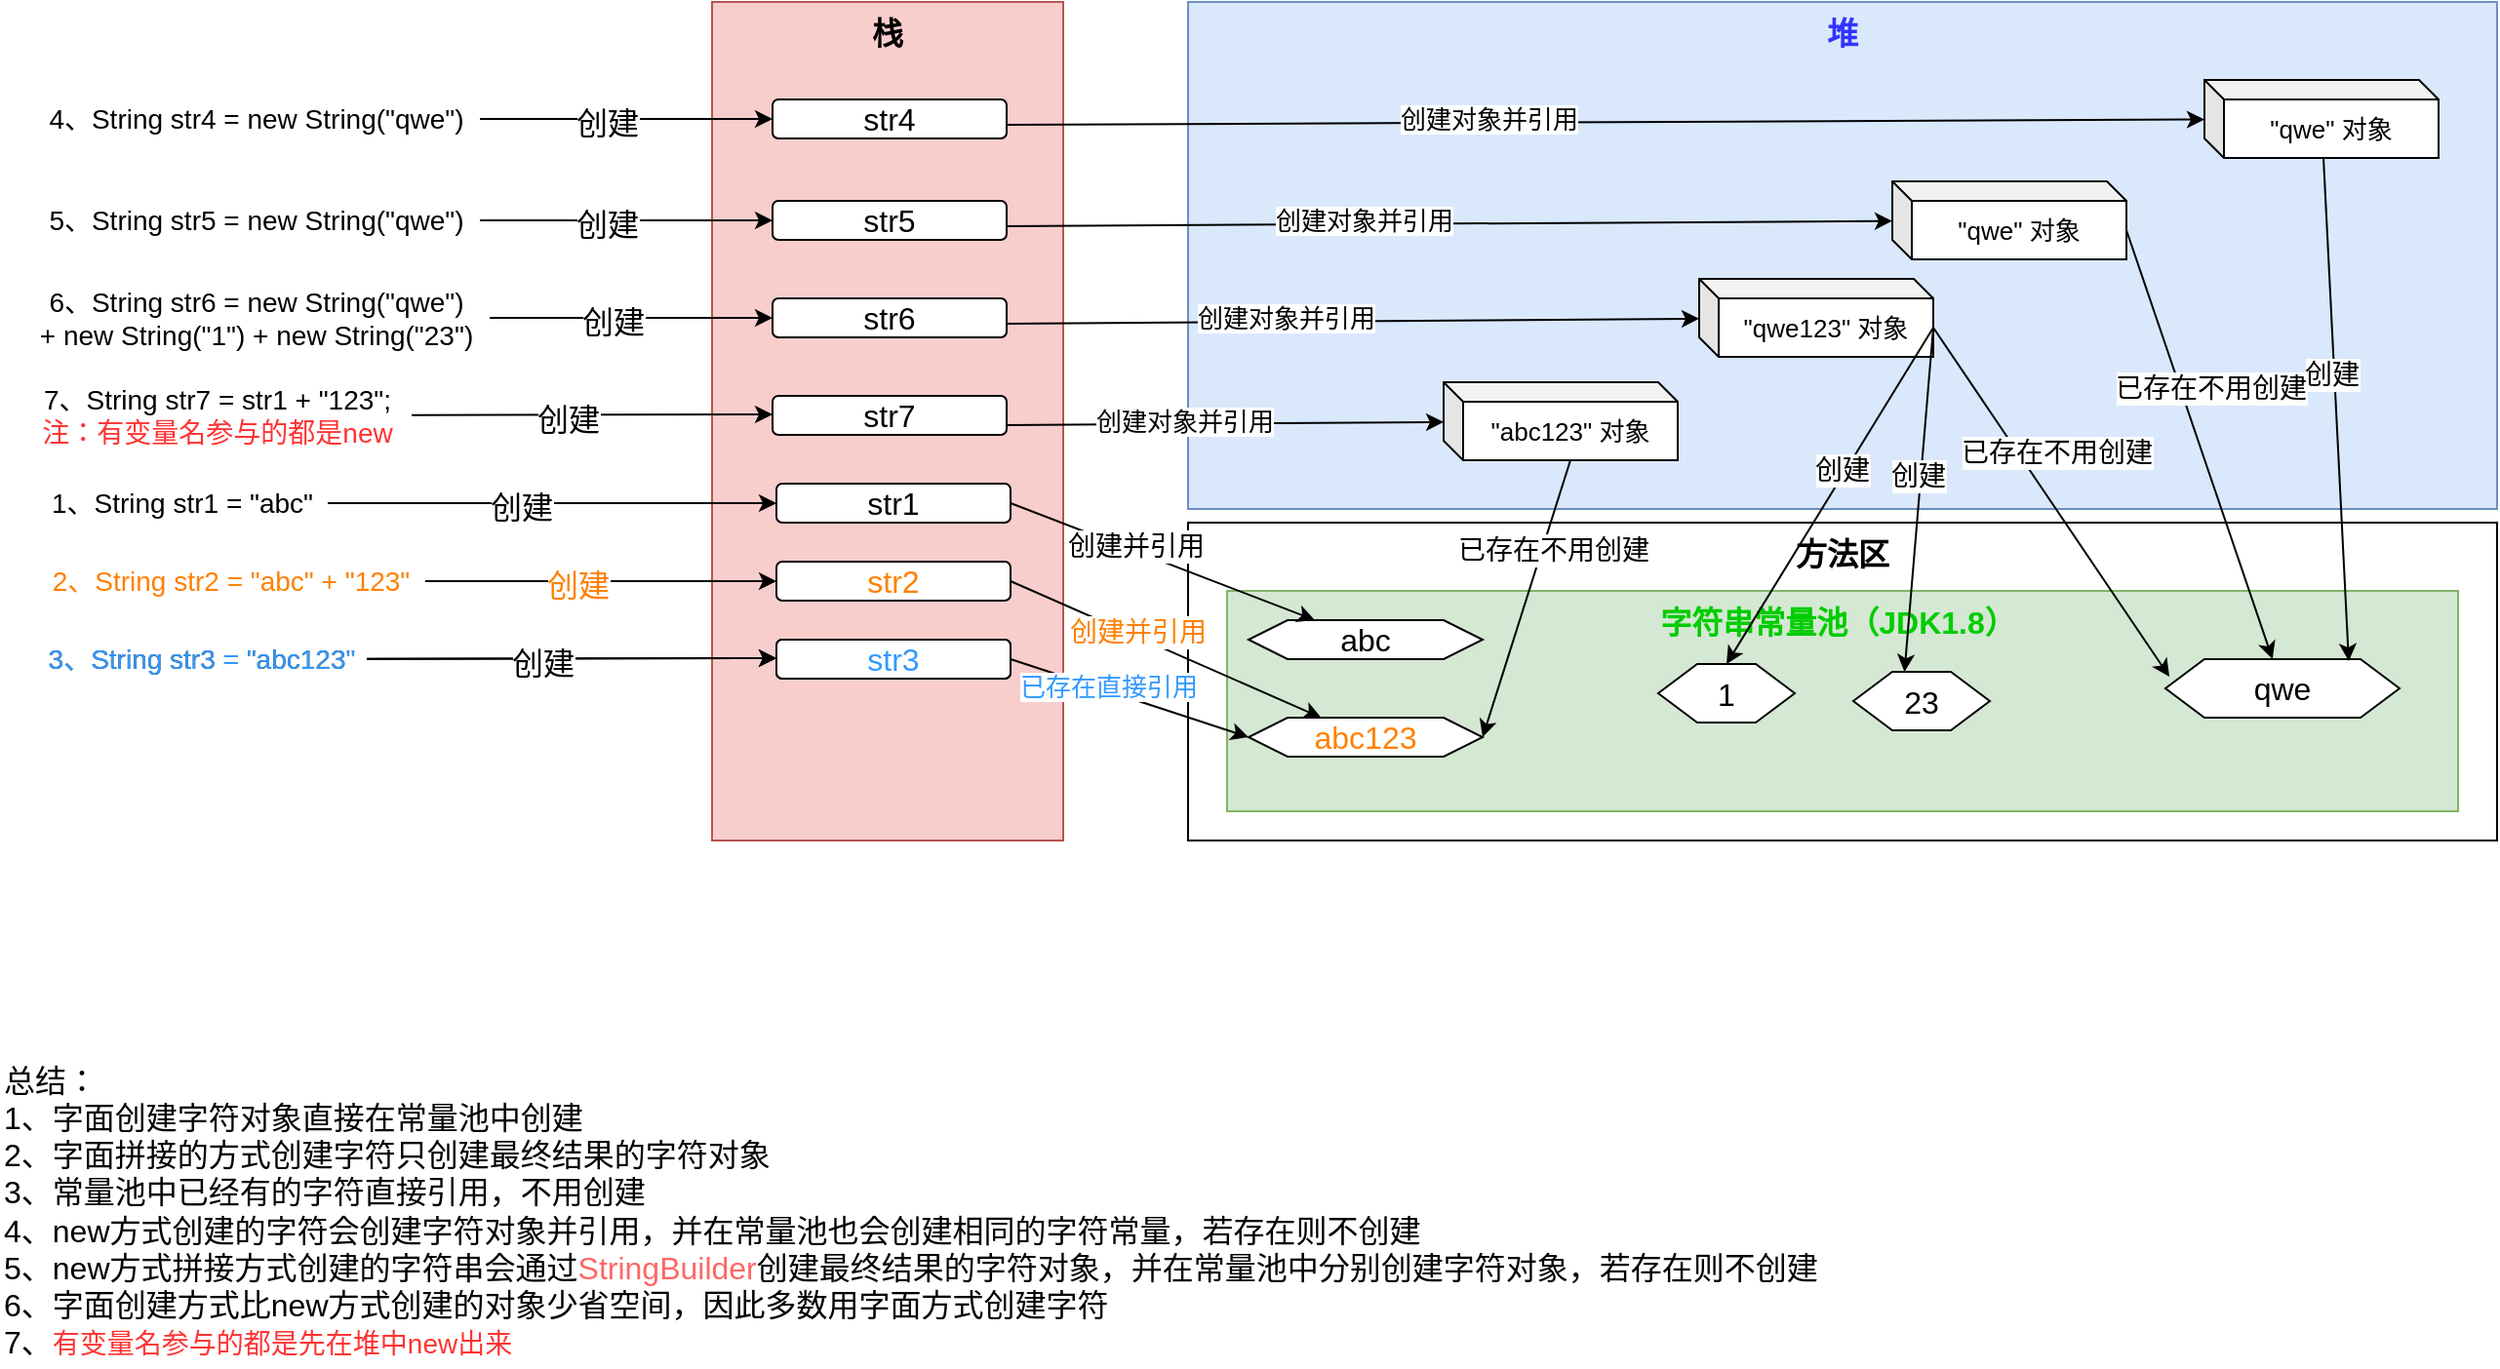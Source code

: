 <mxfile version="13.6.10" type="github">
  <diagram id="ncnsrwpVO72hItX7OUJh" name="String字符串创建">
    <mxGraphModel dx="2274" dy="762" grid="1" gridSize="10" guides="1" tooltips="1" connect="1" arrows="1" fold="1" page="1" pageScale="1" pageWidth="827" pageHeight="1169" math="0" shadow="0">
      <root>
        <mxCell id="0" />
        <mxCell id="1" parent="0" />
        <mxCell id="b4XtInaoXHlMPT_Rdzl1-1" value="栈" style="rounded=0;whiteSpace=wrap;html=1;align=center;verticalAlign=top;fontSize=16;fontStyle=1;fillColor=#f8cecc;strokeColor=#b85450;" parent="1" vertex="1">
          <mxGeometry x="-305" y="70" width="180" height="430" as="geometry" />
        </mxCell>
        <mxCell id="b4XtInaoXHlMPT_Rdzl1-2" value="&lt;font color=&quot;#3333ff&quot;&gt;堆&lt;/font&gt;" style="rounded=0;whiteSpace=wrap;html=1;align=center;verticalAlign=top;fontSize=16;fontStyle=1;fillColor=#dae8fc;strokeColor=#6c8ebf;" parent="1" vertex="1">
          <mxGeometry x="-61" y="70" width="671" height="260" as="geometry" />
        </mxCell>
        <mxCell id="b4XtInaoXHlMPT_Rdzl1-3" value="&lt;font color=&quot;#000000&quot;&gt;1、String str1 = &quot;abc&quot;&lt;/font&gt;" style="text;html=1;align=center;verticalAlign=middle;resizable=0;points=[];autosize=1;fontSize=14;fontColor=#FF3333;" parent="1" vertex="1">
          <mxGeometry x="-652" y="317" width="150" height="20" as="geometry" />
        </mxCell>
        <mxCell id="b4XtInaoXHlMPT_Rdzl1-4" value="方法区" style="rounded=0;whiteSpace=wrap;html=1;align=center;verticalAlign=top;fontSize=16;fontStyle=1" parent="1" vertex="1">
          <mxGeometry x="-61" y="337" width="671" height="163" as="geometry" />
        </mxCell>
        <mxCell id="b4XtInaoXHlMPT_Rdzl1-5" value="&lt;font color=&quot;#00cc00&quot;&gt;字符串常量池（JDK1.8）&amp;nbsp;&lt;/font&gt;" style="rounded=0;whiteSpace=wrap;html=1;align=center;verticalAlign=top;fontSize=16;fontStyle=1;fillColor=#d5e8d4;strokeColor=#82b366;" parent="1" vertex="1">
          <mxGeometry x="-41" y="372" width="631" height="113" as="geometry" />
        </mxCell>
        <mxCell id="b4XtInaoXHlMPT_Rdzl1-6" value="" style="endArrow=classic;html=1;fontSize=16;" parent="1" source="b4XtInaoXHlMPT_Rdzl1-3" target="b4XtInaoXHlMPT_Rdzl1-9" edge="1">
          <mxGeometry width="50" height="50" relative="1" as="geometry">
            <mxPoint x="28" y="227" as="sourcePoint" />
            <mxPoint x="78" y="177" as="targetPoint" />
          </mxGeometry>
        </mxCell>
        <mxCell id="b4XtInaoXHlMPT_Rdzl1-11" value="创建" style="edgeLabel;html=1;align=center;verticalAlign=middle;resizable=0;points=[];fontSize=16;" parent="b4XtInaoXHlMPT_Rdzl1-6" vertex="1" connectable="0">
          <mxGeometry x="-0.141" y="-2" relative="1" as="geometry">
            <mxPoint as="offset" />
          </mxGeometry>
        </mxCell>
        <mxCell id="b4XtInaoXHlMPT_Rdzl1-9" value="str1" style="rounded=1;whiteSpace=wrap;html=1;fontSize=16;align=center;" parent="1" vertex="1">
          <mxGeometry x="-272" y="317" width="120" height="20" as="geometry" />
        </mxCell>
        <mxCell id="b4XtInaoXHlMPT_Rdzl1-12" value="&lt;font&gt;2、String str2 = &quot;abc&quot; + &quot;123&quot;&lt;/font&gt;" style="text;html=1;align=center;verticalAlign=middle;resizable=0;points=[];autosize=1;fontSize=14;fontColor=#FF8000;" parent="1" vertex="1">
          <mxGeometry x="-652" y="357" width="200" height="20" as="geometry" />
        </mxCell>
        <mxCell id="b4XtInaoXHlMPT_Rdzl1-14" value="str2" style="rounded=1;whiteSpace=wrap;html=1;fontSize=16;align=center;fontColor=#FF8000;" parent="1" vertex="1">
          <mxGeometry x="-272" y="357" width="120" height="20" as="geometry" />
        </mxCell>
        <mxCell id="b4XtInaoXHlMPT_Rdzl1-17" value="abc" style="shape=hexagon;perimeter=hexagonPerimeter2;whiteSpace=wrap;html=1;fixedSize=1;fontSize=16;fontColor=#000000;align=center;" parent="1" vertex="1">
          <mxGeometry x="-30" y="387" width="120" height="20" as="geometry" />
        </mxCell>
        <mxCell id="b4XtInaoXHlMPT_Rdzl1-18" value="abc123" style="shape=hexagon;perimeter=hexagonPerimeter2;whiteSpace=wrap;html=1;fixedSize=1;fontSize=16;align=center;fontColor=#FF8000;" parent="1" vertex="1">
          <mxGeometry x="-30" y="437" width="120" height="20" as="geometry" />
        </mxCell>
        <mxCell id="b4XtInaoXHlMPT_Rdzl1-19" value="" style="endArrow=classic;html=1;fontSize=16;entryX=0;entryY=0.5;entryDx=0;entryDy=0;fontColor=#FF8000;" parent="1" source="b4XtInaoXHlMPT_Rdzl1-12" target="b4XtInaoXHlMPT_Rdzl1-14" edge="1">
          <mxGeometry width="50" height="50" relative="1" as="geometry">
            <mxPoint x="-462" y="407" as="sourcePoint" />
            <mxPoint x="-292" y="407" as="targetPoint" />
          </mxGeometry>
        </mxCell>
        <mxCell id="b4XtInaoXHlMPT_Rdzl1-20" value="创建" style="edgeLabel;html=1;align=center;verticalAlign=middle;resizable=0;points=[];fontSize=16;fontColor=#FF8000;" parent="b4XtInaoXHlMPT_Rdzl1-19" vertex="1" connectable="0">
          <mxGeometry x="-0.141" y="-2" relative="1" as="geometry">
            <mxPoint as="offset" />
          </mxGeometry>
        </mxCell>
        <mxCell id="b4XtInaoXHlMPT_Rdzl1-23" value="&lt;font color=&quot;#000000&quot;&gt;4、String str4 = new String(&quot;qwe&quot;)&lt;/font&gt;" style="text;html=1;align=center;verticalAlign=middle;resizable=0;points=[];autosize=1;fontSize=14;fontColor=#FF3333;" parent="1" vertex="1">
          <mxGeometry x="-654" y="120" width="230" height="20" as="geometry" />
        </mxCell>
        <mxCell id="b4XtInaoXHlMPT_Rdzl1-24" value="str3" style="rounded=1;whiteSpace=wrap;html=1;fontSize=16;align=center;" parent="1" vertex="1">
          <mxGeometry x="-272" y="397" width="120" height="20" as="geometry" />
        </mxCell>
        <mxCell id="b4XtInaoXHlMPT_Rdzl1-25" value="qwe" style="shape=hexagon;perimeter=hexagonPerimeter2;whiteSpace=wrap;html=1;fixedSize=1;fontSize=16;fontColor=#000000;align=center;" parent="1" vertex="1">
          <mxGeometry x="440" y="407" width="120" height="30" as="geometry" />
        </mxCell>
        <mxCell id="b4XtInaoXHlMPT_Rdzl1-27" value="&lt;font color=&quot;#000000&quot;&gt;3、String str3 = &quot;abc123&quot;&lt;/font&gt;" style="text;html=1;align=center;verticalAlign=middle;resizable=0;points=[];autosize=1;fontSize=14;fontColor=#FF3333;" parent="1" vertex="1">
          <mxGeometry x="-652" y="397" width="170" height="20" as="geometry" />
        </mxCell>
        <mxCell id="b4XtInaoXHlMPT_Rdzl1-28" value="" style="endArrow=classic;html=1;fontSize=16;entryX=0;entryY=0.5;entryDx=0;entryDy=0;" parent="1" source="b4XtInaoXHlMPT_Rdzl1-27" edge="1">
          <mxGeometry width="50" height="50" relative="1" as="geometry">
            <mxPoint x="-447" y="406.5" as="sourcePoint" />
            <mxPoint x="-272" y="406.5" as="targetPoint" />
          </mxGeometry>
        </mxCell>
        <mxCell id="b4XtInaoXHlMPT_Rdzl1-29" value="创建" style="edgeLabel;html=1;align=center;verticalAlign=middle;resizable=0;points=[];fontSize=16;" parent="b4XtInaoXHlMPT_Rdzl1-28" vertex="1" connectable="0">
          <mxGeometry x="-0.141" y="-2" relative="1" as="geometry">
            <mxPoint as="offset" />
          </mxGeometry>
        </mxCell>
        <mxCell id="b4XtInaoXHlMPT_Rdzl1-30" value="" style="endArrow=classic;html=1;fontSize=16;entryX=0;entryY=0.5;entryDx=0;entryDy=0;exitX=1;exitY=0.5;exitDx=0;exitDy=0;fontColor=#3399FF;" parent="1" source="b4XtInaoXHlMPT_Rdzl1-24" target="b4XtInaoXHlMPT_Rdzl1-18" edge="1">
          <mxGeometry width="50" height="50" relative="1" as="geometry">
            <mxPoint x="-144" y="21.5" as="sourcePoint" />
            <mxPoint x="-14" y="22" as="targetPoint" />
          </mxGeometry>
        </mxCell>
        <mxCell id="b4XtInaoXHlMPT_Rdzl1-31" value="已存在直接引用" style="edgeLabel;html=1;align=center;verticalAlign=middle;resizable=0;points=[];fontSize=13;fontColor=#3399FF;" parent="b4XtInaoXHlMPT_Rdzl1-30" vertex="1" connectable="0">
          <mxGeometry x="-0.2" y="2" relative="1" as="geometry">
            <mxPoint as="offset" />
          </mxGeometry>
        </mxCell>
        <mxCell id="b4XtInaoXHlMPT_Rdzl1-33" value="" style="endArrow=classic;html=1;fontSize=16;fontColor=#FF3333;exitX=1;exitY=0.5;exitDx=0;exitDy=0;" parent="1" target="b4XtInaoXHlMPT_Rdzl1-17" edge="1" source="b4XtInaoXHlMPT_Rdzl1-9">
          <mxGeometry width="50" height="50" relative="1" as="geometry">
            <mxPoint x="-154" y="-28.5" as="sourcePoint" />
            <mxPoint x="-24" y="-28" as="targetPoint" />
          </mxGeometry>
        </mxCell>
        <mxCell id="b4XtInaoXHlMPT_Rdzl1-34" value="创建并引用" style="edgeLabel;html=1;align=center;verticalAlign=middle;resizable=0;points=[];fontSize=14;fontColor=#000000;" parent="b4XtInaoXHlMPT_Rdzl1-33" vertex="1" connectable="0">
          <mxGeometry x="-0.2" y="2" relative="1" as="geometry">
            <mxPoint as="offset" />
          </mxGeometry>
        </mxCell>
        <mxCell id="b4XtInaoXHlMPT_Rdzl1-35" value="" style="endArrow=classic;html=1;fontSize=16;fontColor=#FF8000;exitX=1;exitY=0.5;exitDx=0;exitDy=0;" parent="1" target="b4XtInaoXHlMPT_Rdzl1-18" edge="1" source="b4XtInaoXHlMPT_Rdzl1-14">
          <mxGeometry width="50" height="50" relative="1" as="geometry">
            <mxPoint x="-154" y="11.5" as="sourcePoint" />
            <mxPoint x="-24" y="12" as="targetPoint" />
          </mxGeometry>
        </mxCell>
        <mxCell id="b4XtInaoXHlMPT_Rdzl1-36" value="创建并引用" style="edgeLabel;html=1;align=center;verticalAlign=middle;resizable=0;points=[];fontSize=14;fontColor=#FF8000;" parent="b4XtInaoXHlMPT_Rdzl1-35" vertex="1" connectable="0">
          <mxGeometry x="-0.2" y="2" relative="1" as="geometry">
            <mxPoint as="offset" />
          </mxGeometry>
        </mxCell>
        <mxCell id="b4XtInaoXHlMPT_Rdzl1-37" value="str4" style="rounded=1;whiteSpace=wrap;html=1;fontSize=16;align=center;" parent="1" vertex="1">
          <mxGeometry x="-274" y="120" width="120" height="20" as="geometry" />
        </mxCell>
        <mxCell id="b4XtInaoXHlMPT_Rdzl1-38" value="" style="endArrow=classic;html=1;fontSize=16;" parent="1" source="b4XtInaoXHlMPT_Rdzl1-23" edge="1">
          <mxGeometry width="50" height="50" relative="1" as="geometry">
            <mxPoint x="-419" y="130.364" as="sourcePoint" />
            <mxPoint x="-274" y="130" as="targetPoint" />
          </mxGeometry>
        </mxCell>
        <mxCell id="b4XtInaoXHlMPT_Rdzl1-39" value="创建" style="edgeLabel;html=1;align=center;verticalAlign=middle;resizable=0;points=[];fontSize=16;" parent="b4XtInaoXHlMPT_Rdzl1-38" vertex="1" connectable="0">
          <mxGeometry x="-0.141" y="-2" relative="1" as="geometry">
            <mxPoint as="offset" />
          </mxGeometry>
        </mxCell>
        <mxCell id="b4XtInaoXHlMPT_Rdzl1-40" value="&quot;qwe&quot; 对象" style="shape=cube;whiteSpace=wrap;html=1;boundedLbl=1;backgroundOutline=1;darkOpacity=0.05;darkOpacity2=0.1;fontSize=13;fontColor=#000000;align=center;size=10;" parent="1" vertex="1">
          <mxGeometry x="460" y="110" width="120" height="40" as="geometry" />
        </mxCell>
        <mxCell id="b4XtInaoXHlMPT_Rdzl1-41" value="" style="endArrow=classic;html=1;fontSize=16;fontColor=#FF3333;" parent="1" target="b4XtInaoXHlMPT_Rdzl1-40" edge="1">
          <mxGeometry width="50" height="50" relative="1" as="geometry">
            <mxPoint x="-154" y="133" as="sourcePoint" />
            <mxPoint x="-44" y="92" as="targetPoint" />
          </mxGeometry>
        </mxCell>
        <mxCell id="b4XtInaoXHlMPT_Rdzl1-42" value="创建对象并引用" style="edgeLabel;html=1;align=center;verticalAlign=middle;resizable=0;points=[];fontSize=13;fontColor=#000000;" parent="b4XtInaoXHlMPT_Rdzl1-41" vertex="1" connectable="0">
          <mxGeometry x="-0.2" y="2" relative="1" as="geometry">
            <mxPoint x="1" as="offset" />
          </mxGeometry>
        </mxCell>
        <mxCell id="b4XtInaoXHlMPT_Rdzl1-43" value="" style="endArrow=classic;html=1;fontSize=16;entryX=0.783;entryY=0.033;entryDx=0;entryDy=0;entryPerimeter=0;" parent="1" source="b4XtInaoXHlMPT_Rdzl1-40" target="b4XtInaoXHlMPT_Rdzl1-25" edge="1">
          <mxGeometry width="50" height="50" relative="1" as="geometry">
            <mxPoint x="-43" y="92" as="sourcePoint" />
            <mxPoint x="102" y="92" as="targetPoint" />
          </mxGeometry>
        </mxCell>
        <mxCell id="b4XtInaoXHlMPT_Rdzl1-44" value="创建" style="edgeLabel;html=1;align=center;verticalAlign=middle;resizable=0;points=[];fontSize=14;" parent="b4XtInaoXHlMPT_Rdzl1-43" vertex="1" connectable="0">
          <mxGeometry x="-0.141" y="-2" relative="1" as="geometry">
            <mxPoint as="offset" />
          </mxGeometry>
        </mxCell>
        <mxCell id="b4XtInaoXHlMPT_Rdzl1-45" value="&lt;font color=&quot;#000000&quot;&gt;5、String str5 = new String(&quot;qwe&quot;)&lt;/font&gt;" style="text;html=1;align=center;verticalAlign=middle;resizable=0;points=[];autosize=1;fontSize=14;fontColor=#FF3333;" parent="1" vertex="1">
          <mxGeometry x="-654" y="172" width="230" height="20" as="geometry" />
        </mxCell>
        <mxCell id="b4XtInaoXHlMPT_Rdzl1-46" value="str5" style="rounded=1;whiteSpace=wrap;html=1;fontSize=16;align=center;" parent="1" vertex="1">
          <mxGeometry x="-274" y="172" width="120" height="20" as="geometry" />
        </mxCell>
        <mxCell id="b4XtInaoXHlMPT_Rdzl1-47" value="" style="endArrow=classic;html=1;fontSize=16;" parent="1" source="b4XtInaoXHlMPT_Rdzl1-45" edge="1">
          <mxGeometry width="50" height="50" relative="1" as="geometry">
            <mxPoint x="-419" y="182.364" as="sourcePoint" />
            <mxPoint x="-274" y="182" as="targetPoint" />
          </mxGeometry>
        </mxCell>
        <mxCell id="b4XtInaoXHlMPT_Rdzl1-48" value="创建" style="edgeLabel;html=1;align=center;verticalAlign=middle;resizable=0;points=[];fontSize=16;" parent="b4XtInaoXHlMPT_Rdzl1-47" vertex="1" connectable="0">
          <mxGeometry x="-0.141" y="-2" relative="1" as="geometry">
            <mxPoint as="offset" />
          </mxGeometry>
        </mxCell>
        <mxCell id="b4XtInaoXHlMPT_Rdzl1-49" value="&quot;qwe&quot; 对象" style="shape=cube;whiteSpace=wrap;html=1;boundedLbl=1;backgroundOutline=1;darkOpacity=0.05;darkOpacity2=0.1;fontSize=13;fontColor=#000000;align=center;size=10;" parent="1" vertex="1">
          <mxGeometry x="300" y="162" width="120" height="40" as="geometry" />
        </mxCell>
        <mxCell id="b4XtInaoXHlMPT_Rdzl1-50" value="" style="endArrow=classic;html=1;fontSize=16;fontColor=#FF3333;" parent="1" target="b4XtInaoXHlMPT_Rdzl1-49" edge="1">
          <mxGeometry width="50" height="50" relative="1" as="geometry">
            <mxPoint x="-154" y="185" as="sourcePoint" />
            <mxPoint x="-44" y="144" as="targetPoint" />
          </mxGeometry>
        </mxCell>
        <mxCell id="b4XtInaoXHlMPT_Rdzl1-51" value="创建对象并引用" style="edgeLabel;html=1;align=center;verticalAlign=middle;resizable=0;points=[];fontSize=13;fontColor=#000000;" parent="b4XtInaoXHlMPT_Rdzl1-50" vertex="1" connectable="0">
          <mxGeometry x="-0.2" y="2" relative="1" as="geometry">
            <mxPoint x="1" as="offset" />
          </mxGeometry>
        </mxCell>
        <mxCell id="b4XtInaoXHlMPT_Rdzl1-52" value="" style="endArrow=classic;html=1;fontSize=16;exitX=0;exitY=0;exitDx=120;exitDy=25;exitPerimeter=0;" parent="1" source="b4XtInaoXHlMPT_Rdzl1-49" target="b4XtInaoXHlMPT_Rdzl1-25" edge="1">
          <mxGeometry width="50" height="50" relative="1" as="geometry">
            <mxPoint x="88.529" y="120" as="sourcePoint" />
            <mxPoint x="181" y="72" as="targetPoint" />
          </mxGeometry>
        </mxCell>
        <mxCell id="b4XtInaoXHlMPT_Rdzl1-53" value="已存在不用创建" style="edgeLabel;html=1;align=center;verticalAlign=middle;resizable=0;points=[];fontSize=14;" parent="b4XtInaoXHlMPT_Rdzl1-52" vertex="1" connectable="0">
          <mxGeometry x="-0.141" y="-2" relative="1" as="geometry">
            <mxPoint x="11.93" y="-14.19" as="offset" />
          </mxGeometry>
        </mxCell>
        <mxCell id="b4XtInaoXHlMPT_Rdzl1-54" value="&lt;font color=&quot;#000000&quot;&gt;6、String str6 = new String(&quot;qwe&quot;) &lt;br&gt;+&amp;nbsp;new String(&quot;1&quot;) + new String(&quot;23&quot;)&lt;/font&gt;" style="text;html=1;align=center;verticalAlign=middle;resizable=0;points=[];autosize=1;fontSize=14;fontColor=#FF3333;" parent="1" vertex="1">
          <mxGeometry x="-659" y="212" width="240" height="40" as="geometry" />
        </mxCell>
        <mxCell id="b4XtInaoXHlMPT_Rdzl1-55" value="str6" style="rounded=1;whiteSpace=wrap;html=1;fontSize=16;align=center;" parent="1" vertex="1">
          <mxGeometry x="-274" y="222" width="120" height="20" as="geometry" />
        </mxCell>
        <mxCell id="b4XtInaoXHlMPT_Rdzl1-56" value="" style="endArrow=classic;html=1;fontSize=16;" parent="1" source="b4XtInaoXHlMPT_Rdzl1-54" edge="1">
          <mxGeometry width="50" height="50" relative="1" as="geometry">
            <mxPoint x="-419" y="232.364" as="sourcePoint" />
            <mxPoint x="-274" y="232" as="targetPoint" />
          </mxGeometry>
        </mxCell>
        <mxCell id="b4XtInaoXHlMPT_Rdzl1-57" value="创建" style="edgeLabel;html=1;align=center;verticalAlign=middle;resizable=0;points=[];fontSize=16;" parent="b4XtInaoXHlMPT_Rdzl1-56" vertex="1" connectable="0">
          <mxGeometry x="-0.141" y="-2" relative="1" as="geometry">
            <mxPoint as="offset" />
          </mxGeometry>
        </mxCell>
        <mxCell id="b4XtInaoXHlMPT_Rdzl1-58" value="&quot;qwe123&quot; 对象" style="shape=cube;whiteSpace=wrap;html=1;boundedLbl=1;backgroundOutline=1;darkOpacity=0.05;darkOpacity2=0.1;fontSize=13;fontColor=#000000;align=center;size=10;" parent="1" vertex="1">
          <mxGeometry x="201" y="212" width="120" height="40" as="geometry" />
        </mxCell>
        <mxCell id="b4XtInaoXHlMPT_Rdzl1-59" value="" style="endArrow=classic;html=1;fontSize=16;fontColor=#FF3333;" parent="1" target="b4XtInaoXHlMPT_Rdzl1-58" edge="1">
          <mxGeometry width="50" height="50" relative="1" as="geometry">
            <mxPoint x="-154" y="235" as="sourcePoint" />
            <mxPoint x="-44" y="194" as="targetPoint" />
          </mxGeometry>
        </mxCell>
        <mxCell id="b4XtInaoXHlMPT_Rdzl1-60" value="创建对象并引用" style="edgeLabel;html=1;align=center;verticalAlign=middle;resizable=0;points=[];fontSize=13;fontColor=#000000;" parent="b4XtInaoXHlMPT_Rdzl1-59" vertex="1" connectable="0">
          <mxGeometry x="-0.2" y="2" relative="1" as="geometry">
            <mxPoint x="1" as="offset" />
          </mxGeometry>
        </mxCell>
        <mxCell id="b4XtInaoXHlMPT_Rdzl1-63" value="1" style="shape=hexagon;perimeter=hexagonPerimeter2;whiteSpace=wrap;html=1;fixedSize=1;fontSize=16;fontColor=#000000;align=center;" parent="1" vertex="1">
          <mxGeometry x="180" y="409.5" width="70" height="30" as="geometry" />
        </mxCell>
        <mxCell id="b4XtInaoXHlMPT_Rdzl1-64" value="23" style="shape=hexagon;perimeter=hexagonPerimeter2;whiteSpace=wrap;html=1;fixedSize=1;fontSize=16;fontColor=#000000;align=center;" parent="1" vertex="1">
          <mxGeometry x="280" y="413.5" width="70" height="30" as="geometry" />
        </mxCell>
        <mxCell id="b4XtInaoXHlMPT_Rdzl1-65" value="" style="endArrow=classic;html=1;fontSize=16;entryX=0.5;entryY=0;entryDx=0;entryDy=0;exitX=0;exitY=0;exitDx=120;exitDy=25;exitPerimeter=0;" parent="1" source="b4XtInaoXHlMPT_Rdzl1-58" target="b4XtInaoXHlMPT_Rdzl1-63" edge="1">
          <mxGeometry width="50" height="50" relative="1" as="geometry">
            <mxPoint x="90" y="120" as="sourcePoint" />
            <mxPoint x="166" y="82" as="targetPoint" />
          </mxGeometry>
        </mxCell>
        <mxCell id="b4XtInaoXHlMPT_Rdzl1-66" value="创建" style="edgeLabel;html=1;align=center;verticalAlign=middle;resizable=0;points=[];fontSize=14;" parent="b4XtInaoXHlMPT_Rdzl1-65" vertex="1" connectable="0">
          <mxGeometry x="-0.141" y="-2" relative="1" as="geometry">
            <mxPoint as="offset" />
          </mxGeometry>
        </mxCell>
        <mxCell id="b4XtInaoXHlMPT_Rdzl1-67" value="" style="endArrow=classic;html=1;fontSize=16;entryX=0.375;entryY=0;entryDx=0;entryDy=0;exitX=0;exitY=0;exitDx=120;exitDy=25;exitPerimeter=0;" parent="1" source="b4XtInaoXHlMPT_Rdzl1-58" target="b4XtInaoXHlMPT_Rdzl1-64" edge="1">
          <mxGeometry width="50" height="50" relative="1" as="geometry">
            <mxPoint x="110" y="247" as="sourcePoint" />
            <mxPoint x="271" y="82" as="targetPoint" />
          </mxGeometry>
        </mxCell>
        <mxCell id="b4XtInaoXHlMPT_Rdzl1-68" value="创建" style="edgeLabel;html=1;align=center;verticalAlign=middle;resizable=0;points=[];fontSize=14;" parent="b4XtInaoXHlMPT_Rdzl1-67" vertex="1" connectable="0">
          <mxGeometry x="-0.141" y="-2" relative="1" as="geometry">
            <mxPoint as="offset" />
          </mxGeometry>
        </mxCell>
        <mxCell id="b4XtInaoXHlMPT_Rdzl1-69" value="总结：&lt;br style=&quot;font-size: 16px&quot;&gt;1、字面创建字符对象直接在常量池中创建&lt;br style=&quot;font-size: 16px&quot;&gt;2、字面拼接的方式创建字符只创建最终结果的字符对象&lt;br style=&quot;font-size: 16px&quot;&gt;3、常量池中已经有的字符直接引用，不用创建&lt;br style=&quot;font-size: 16px&quot;&gt;4、new方式创建的字符会创建字符对象并引用，并在常量池也会创建相同的字符常量，若存在则不创建&lt;br style=&quot;font-size: 16px&quot;&gt;5、new方式拼接方式创建的字符串会通过&lt;font color=&quot;#ff6666&quot;&gt;StringBuilder&lt;/font&gt;创建最终结果的字符对象，并在常量池中分别创建字符对象，若存在则不创建&lt;br style=&quot;font-size: 16px&quot;&gt;6、字面创建方式比new方式创建的对象少省空间，因此多数用字面方式创建字符&lt;br&gt;7、&lt;span style=&quot;color: rgb(255 , 51 , 51) ; font-size: 14px ; text-align: center&quot;&gt;有变量名参与的都是先在堆中new出来&lt;/span&gt;" style="text;html=1;align=left;verticalAlign=middle;resizable=0;points=[];autosize=1;fontSize=16;fontColor=#000000;" parent="1" vertex="1">
          <mxGeometry x="-670" y="610" width="950" height="160" as="geometry" />
        </mxCell>
        <mxCell id="b4XtInaoXHlMPT_Rdzl1-70" value="str3" style="rounded=1;whiteSpace=wrap;html=1;fontSize=16;align=center;fontColor=#3399FF;" parent="1" vertex="1">
          <mxGeometry x="-272" y="397" width="120" height="20" as="geometry" />
        </mxCell>
        <mxCell id="b4XtInaoXHlMPT_Rdzl1-71" value="&lt;font&gt;3、String str3 = &quot;abc123&quot;&lt;/font&gt;" style="text;html=1;align=center;verticalAlign=middle;resizable=0;points=[];autosize=1;fontSize=14;fontColor=#3399FF;" parent="1" vertex="1">
          <mxGeometry x="-652" y="397" width="170" height="20" as="geometry" />
        </mxCell>
        <mxCell id="b4XtInaoXHlMPT_Rdzl1-72" value="" style="endArrow=classic;html=1;fontSize=16;entryX=0;entryY=0.5;entryDx=0;entryDy=0;fontColor=#3399FF;" parent="1" source="b4XtInaoXHlMPT_Rdzl1-71" edge="1">
          <mxGeometry width="50" height="50" relative="1" as="geometry">
            <mxPoint x="-447" y="406.5" as="sourcePoint" />
            <mxPoint x="-272" y="406.5" as="targetPoint" />
          </mxGeometry>
        </mxCell>
        <mxCell id="b4XtInaoXHlMPT_Rdzl1-73" value="创建" style="edgeLabel;html=1;align=center;verticalAlign=middle;resizable=0;points=[];fontSize=16;" parent="b4XtInaoXHlMPT_Rdzl1-72" vertex="1" connectable="0">
          <mxGeometry x="-0.141" y="-2" relative="1" as="geometry">
            <mxPoint as="offset" />
          </mxGeometry>
        </mxCell>
        <mxCell id="pHfs5U91KYRd71H7iR9t-1" value="&lt;font color=&quot;#000000&quot;&gt;7、String str7 = str1 + &quot;123&quot;;&lt;/font&gt;&lt;br&gt;注：有变量名参与的都是new" style="text;html=1;align=center;verticalAlign=middle;resizable=0;points=[];autosize=1;fontSize=14;fontColor=#FF3333;" vertex="1" parent="1">
          <mxGeometry x="-659" y="262" width="200" height="40" as="geometry" />
        </mxCell>
        <mxCell id="pHfs5U91KYRd71H7iR9t-2" value="str7" style="rounded=1;whiteSpace=wrap;html=1;fontSize=16;align=center;" vertex="1" parent="1">
          <mxGeometry x="-274" y="272" width="120" height="20" as="geometry" />
        </mxCell>
        <mxCell id="pHfs5U91KYRd71H7iR9t-4" value="" style="endArrow=classic;html=1;fontSize=16;" edge="1" parent="1" source="pHfs5U91KYRd71H7iR9t-1">
          <mxGeometry width="50" height="50" relative="1" as="geometry">
            <mxPoint x="-419" y="281.5" as="sourcePoint" />
            <mxPoint x="-274" y="281.5" as="targetPoint" />
          </mxGeometry>
        </mxCell>
        <mxCell id="pHfs5U91KYRd71H7iR9t-5" value="创建" style="edgeLabel;html=1;align=center;verticalAlign=middle;resizable=0;points=[];fontSize=16;" vertex="1" connectable="0" parent="pHfs5U91KYRd71H7iR9t-4">
          <mxGeometry x="-0.141" y="-2" relative="1" as="geometry">
            <mxPoint as="offset" />
          </mxGeometry>
        </mxCell>
        <mxCell id="pHfs5U91KYRd71H7iR9t-6" value="&quot;abc123&quot; 对象" style="shape=cube;whiteSpace=wrap;html=1;boundedLbl=1;backgroundOutline=1;darkOpacity=0.05;darkOpacity2=0.1;fontSize=13;fontColor=#000000;align=center;size=10;" vertex="1" parent="1">
          <mxGeometry x="70" y="265" width="120" height="40" as="geometry" />
        </mxCell>
        <mxCell id="pHfs5U91KYRd71H7iR9t-7" value="" style="endArrow=classic;html=1;fontSize=16;fontColor=#FF3333;exitX=1;exitY=0.75;exitDx=0;exitDy=0;" edge="1" parent="1" source="pHfs5U91KYRd71H7iR9t-2" target="pHfs5U91KYRd71H7iR9t-6">
          <mxGeometry width="50" height="50" relative="1" as="geometry">
            <mxPoint x="-149" y="282" as="sourcePoint" />
            <mxPoint x="196" y="280.714" as="targetPoint" />
          </mxGeometry>
        </mxCell>
        <mxCell id="pHfs5U91KYRd71H7iR9t-8" value="创建对象并引用" style="edgeLabel;html=1;align=center;verticalAlign=middle;resizable=0;points=[];fontSize=13;fontColor=#000000;" vertex="1" connectable="0" parent="pHfs5U91KYRd71H7iR9t-7">
          <mxGeometry x="-0.2" y="2" relative="1" as="geometry">
            <mxPoint x="1" as="offset" />
          </mxGeometry>
        </mxCell>
        <mxCell id="b4XtInaoXHlMPT_Rdzl1-61" value="" style="endArrow=classic;html=1;fontSize=16;exitX=0;exitY=0;exitDx=120;exitDy=25;exitPerimeter=0;entryX=0.017;entryY=0.3;entryDx=0;entryDy=0;entryPerimeter=0;" parent="1" source="b4XtInaoXHlMPT_Rdzl1-58" target="b4XtInaoXHlMPT_Rdzl1-25" edge="1">
          <mxGeometry width="50" height="50" relative="1" as="geometry">
            <mxPoint x="110" y="197" as="sourcePoint" />
            <mxPoint x="161.852" y="72" as="targetPoint" />
          </mxGeometry>
        </mxCell>
        <mxCell id="b4XtInaoXHlMPT_Rdzl1-62" value="已存在不用创建" style="edgeLabel;html=1;align=center;verticalAlign=middle;resizable=0;points=[];fontSize=14;" parent="b4XtInaoXHlMPT_Rdzl1-61" vertex="1" connectable="0">
          <mxGeometry x="-0.141" y="-2" relative="1" as="geometry">
            <mxPoint x="11.93" y="-14.19" as="offset" />
          </mxGeometry>
        </mxCell>
        <mxCell id="pHfs5U91KYRd71H7iR9t-9" value="" style="endArrow=classic;html=1;fontSize=16;exitX=0;exitY=0;exitDx=65;exitDy=40;exitPerimeter=0;entryX=1;entryY=0.5;entryDx=0;entryDy=0;" edge="1" parent="1" source="pHfs5U91KYRd71H7iR9t-6" target="b4XtInaoXHlMPT_Rdzl1-18">
          <mxGeometry width="50" height="50" relative="1" as="geometry">
            <mxPoint x="126.45" y="304.5" as="sourcePoint" />
            <mxPoint x="200.995" y="509.5" as="targetPoint" />
          </mxGeometry>
        </mxCell>
        <mxCell id="pHfs5U91KYRd71H7iR9t-10" value="已存在不用创建" style="edgeLabel;html=1;align=center;verticalAlign=middle;resizable=0;points=[];fontSize=14;" vertex="1" connectable="0" parent="pHfs5U91KYRd71H7iR9t-9">
          <mxGeometry x="-0.141" y="-2" relative="1" as="geometry">
            <mxPoint x="11.93" y="-14.19" as="offset" />
          </mxGeometry>
        </mxCell>
      </root>
    </mxGraphModel>
  </diagram>
</mxfile>
